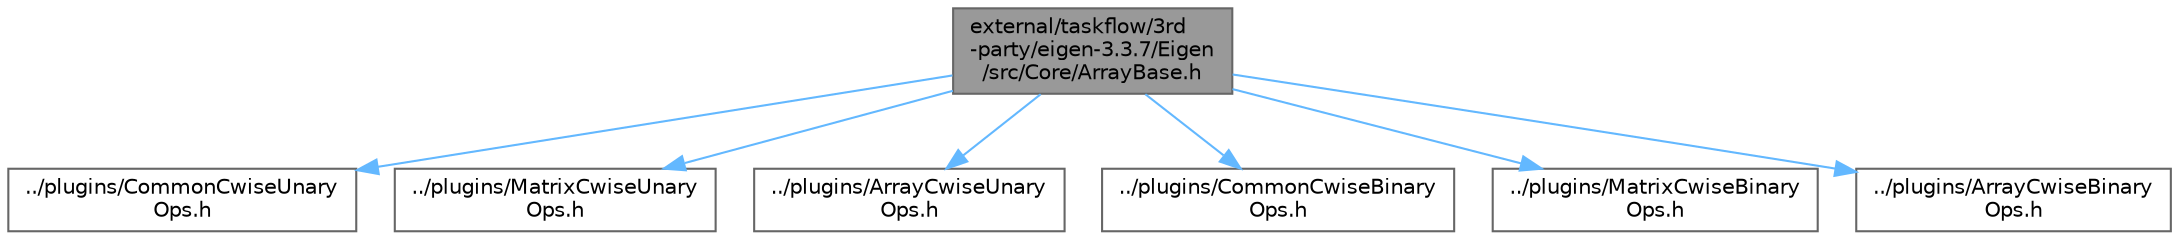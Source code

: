 digraph "external/taskflow/3rd-party/eigen-3.3.7/Eigen/src/Core/ArrayBase.h"
{
 // LATEX_PDF_SIZE
  bgcolor="transparent";
  edge [fontname=Helvetica,fontsize=10,labelfontname=Helvetica,labelfontsize=10];
  node [fontname=Helvetica,fontsize=10,shape=box,height=0.2,width=0.4];
  Node1 [id="Node000001",label="external/taskflow/3rd\l-party/eigen-3.3.7/Eigen\l/src/Core/ArrayBase.h",height=0.2,width=0.4,color="gray40", fillcolor="grey60", style="filled", fontcolor="black",tooltip=" "];
  Node1 -> Node2 [id="edge7_Node000001_Node000002",color="steelblue1",style="solid",tooltip=" "];
  Node2 [id="Node000002",label="../plugins/CommonCwiseUnary\lOps.h",height=0.2,width=0.4,color="grey40", fillcolor="white", style="filled",URL="$_common_cwise_unary_ops_8h.html",tooltip=" "];
  Node1 -> Node3 [id="edge8_Node000001_Node000003",color="steelblue1",style="solid",tooltip=" "];
  Node3 [id="Node000003",label="../plugins/MatrixCwiseUnary\lOps.h",height=0.2,width=0.4,color="grey40", fillcolor="white", style="filled",URL="$_matrix_cwise_unary_ops_8h.html",tooltip=" "];
  Node1 -> Node4 [id="edge9_Node000001_Node000004",color="steelblue1",style="solid",tooltip=" "];
  Node4 [id="Node000004",label="../plugins/ArrayCwiseUnary\lOps.h",height=0.2,width=0.4,color="grey40", fillcolor="white", style="filled",URL="$_array_cwise_unary_ops_8h.html",tooltip=" "];
  Node1 -> Node5 [id="edge10_Node000001_Node000005",color="steelblue1",style="solid",tooltip=" "];
  Node5 [id="Node000005",label="../plugins/CommonCwiseBinary\lOps.h",height=0.2,width=0.4,color="grey40", fillcolor="white", style="filled",URL="$_common_cwise_binary_ops_8h.html",tooltip=" "];
  Node1 -> Node6 [id="edge11_Node000001_Node000006",color="steelblue1",style="solid",tooltip=" "];
  Node6 [id="Node000006",label="../plugins/MatrixCwiseBinary\lOps.h",height=0.2,width=0.4,color="grey40", fillcolor="white", style="filled",URL="$_matrix_cwise_binary_ops_8h.html",tooltip=" "];
  Node1 -> Node7 [id="edge12_Node000001_Node000007",color="steelblue1",style="solid",tooltip=" "];
  Node7 [id="Node000007",label="../plugins/ArrayCwiseBinary\lOps.h",height=0.2,width=0.4,color="grey40", fillcolor="white", style="filled",URL="$_array_cwise_binary_ops_8h.html",tooltip=" "];
}
